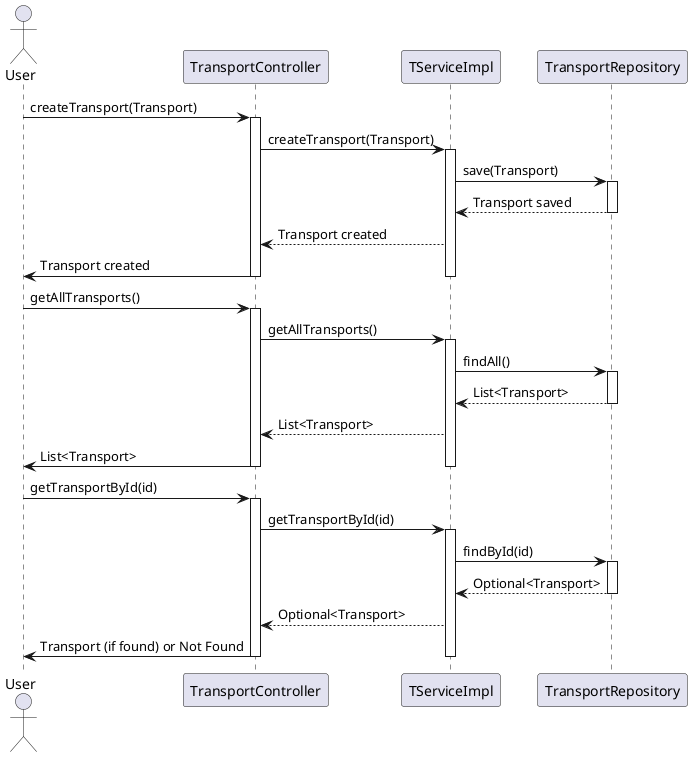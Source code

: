 @startuml

actor User
participant TransportController
participant TServiceImpl
participant TransportRepository

User -> TransportController: createTransport(Transport)
activate TransportController
TransportController -> TServiceImpl: createTransport(Transport)
activate TServiceImpl
TServiceImpl -> TransportRepository: save(Transport)
activate TransportRepository
TransportRepository --> TServiceImpl: Transport saved
deactivate TransportRepository
TServiceImpl --> TransportController: Transport created
TransportController -> User: Transport created
deactivate TServiceImpl
deactivate TransportController

User -> TransportController: getAllTransports()
activate TransportController
TransportController -> TServiceImpl: getAllTransports()
activate TServiceImpl
TServiceImpl -> TransportRepository: findAll()
activate TransportRepository
TransportRepository --> TServiceImpl: List<Transport>
deactivate TransportRepository
TServiceImpl --> TransportController: List<Transport>
TransportController -> User: List<Transport>
deactivate TServiceImpl
deactivate TransportController

User -> TransportController: getTransportById(id)
activate TransportController
TransportController -> TServiceImpl: getTransportById(id)
activate TServiceImpl
TServiceImpl -> TransportRepository: findById(id)
activate TransportRepository
TransportRepository --> TServiceImpl: Optional<Transport>
deactivate TransportRepository
TServiceImpl --> TransportController: Optional<Transport>
TransportController -> User: Transport (if found) or Not Found
deactivate TServiceImpl
deactivate TransportController

@enduml
